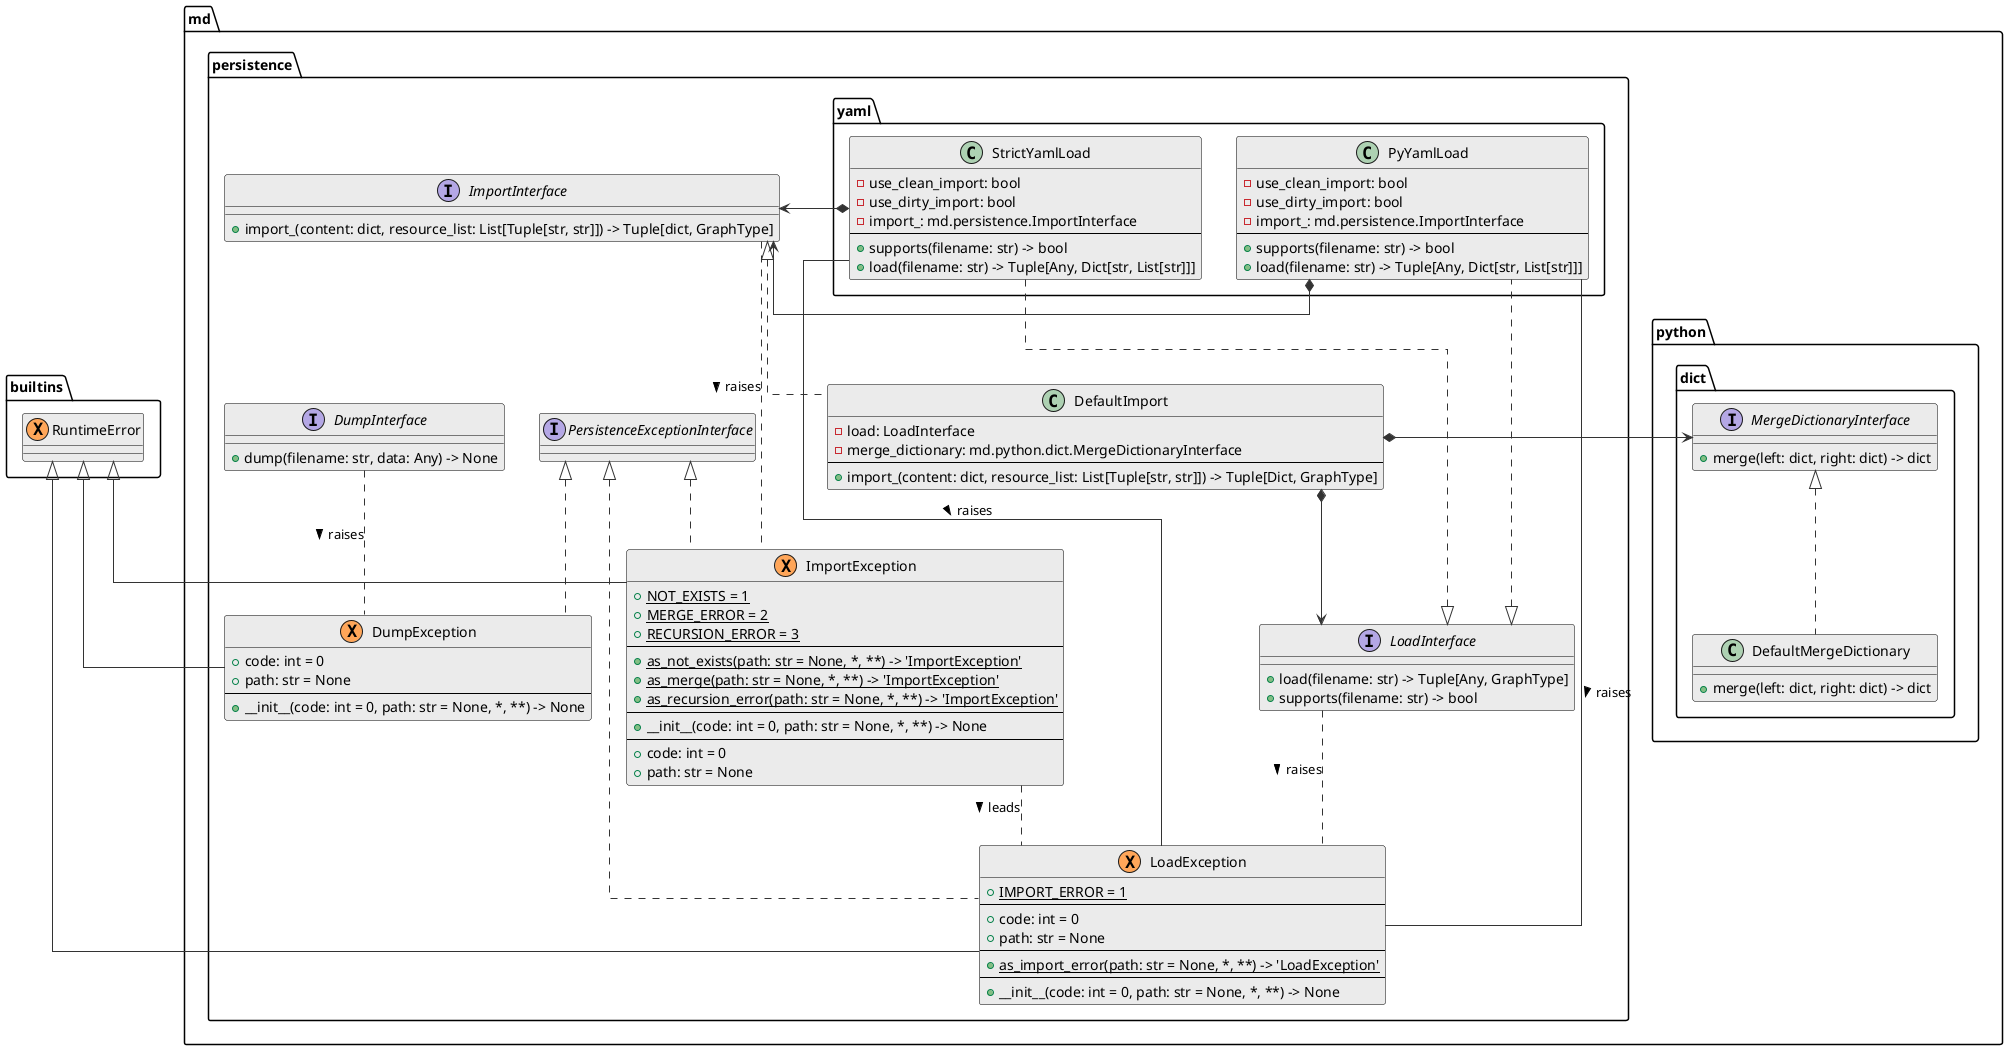 @startuml

skinparam class {
  BackgroundColor #ebebeb
  ArrowColor      #333
  BorderColor     #000
}

skinparam lineType ortho

package builtins {
  class builtins.RuntimeError <<(X,#FFA659)>> {}
}

namespace md.python.dict {
  interface MergeDictionaryInterface {
    + merge(left: dict, right: dict) -> dict
  }
  class DefaultMergeDictionary implements MergeDictionaryInterface {
    + merge(left: dict, right: dict) -> dict
  }
}

namespace md.persistence {
  interface LoadInterface {
    + load(filename: str) -> Tuple[Any, GraphType]
    + supports(filename: str) -> bool
  }

  interface DumpInterface {
    + dump(filename: str, data: Any) -> None
  }

  interface ImportInterface {
    + import_(content: dict, resource_list: List[Tuple[str, str]]) -> Tuple[dict, GraphType]
  }

  interface PersistenceExceptionInterface {}
  class LoadException <<(X,#FFA659)>> extends builtins.RuntimeError implements PersistenceExceptionInterface {
    + {static} IMPORT_ERROR = 1
    ---
    + code: int = 0
    + path: str = None
    ---
    + {static} as_import_error(path: str = None, *, **) -> 'LoadException'
    ---
    + __init__(code: int = 0, path: str = None, *, **) -> None
  }

  class DumpException <<(X,#FFA659)>> extends builtins.RuntimeError implements PersistenceExceptionInterface {
    + code: int = 0
    + path: str = None
    ---
    + __init__(code: int = 0, path: str = None, *, **) -> None
  }

  class ImportException <<(X,#FFA659)>> extends builtins.RuntimeError implements PersistenceExceptionInterface {
    + {static} NOT_EXISTS = 1
    + {static} MERGE_ERROR = 2
    + {static} RECURSION_ERROR = 3
    ---
    + {static} as_not_exists(path: str = None, *, **) -> 'ImportException'
    + {static} as_merge(path: str = None, *, **) -> 'ImportException'
    + {static} as_recursion_error(path: str = None, *, **) -> 'ImportException'
    ---
    + __init__(code: int = 0, path: str = None, *, **) -> None
    ---
    + code: int = 0
    + path: str = None
  }

  class DefaultImport implements ImportInterface {
    - load: LoadInterface
    - merge_dictionary: md.python.dict.MergeDictionaryInterface
    ---
    + import_(content: dict, resource_list: List[Tuple[str, str]]) -> Tuple[Dict, GraphType]
  }

  DefaultImport *--> LoadInterface
'  LoadInterface *--> ImportInterface

  DefaultImport *-> md.python.dict.MergeDictionaryInterface

  LoadInterface .. LoadException : "raises >"
  DumpInterface .. DumpException : "raises >"
  ImportInterface .. ImportException : "raises >"
  ImportException .. LoadException : "leads >"
}

package md.persistence.yaml {
  class PyYamlLoad implements md.persistence.LoadInterface {
    - use_clean_import: bool
    - use_dirty_import: bool
    - import_: md.persistence.ImportInterface
    ---
    + supports(filename: str) -> bool
    + load(filename: str) -> Tuple[Any, Dict[str, List[str]]]
  }

  class StrictYamlLoad implements md.persistence.LoadInterface {
    - use_clean_import: bool
    - use_dirty_import: bool
    - import_: md.persistence.ImportInterface
    ---
    + supports(filename: str) -> bool
    + load(filename: str) -> Tuple[Any, Dict[str, List[str]]]
  }

  PyYamlLoad ---- md.persistence.LoadException : "raises >"
  StrictYamlLoad ---- md.persistence.LoadException : "raises >"
  StrictYamlLoad *---> md.persistence.ImportInterface
  PyYamlLoad *---> md.persistence.ImportInterface
}

@enduml
